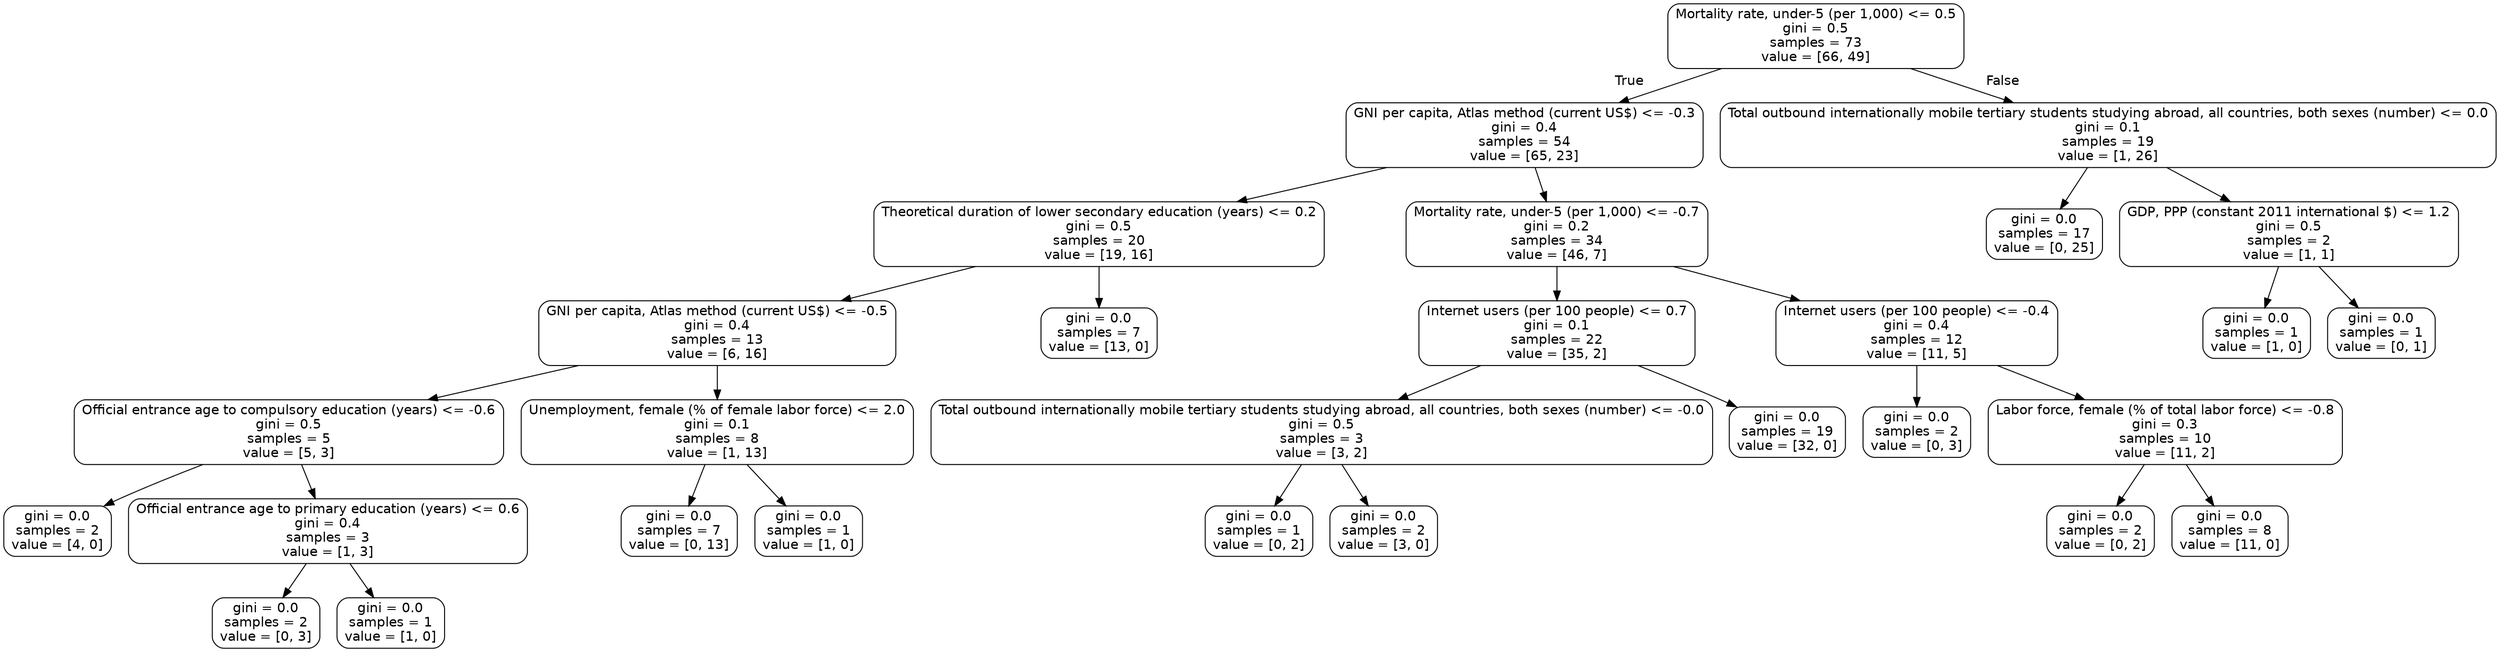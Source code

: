 digraph Tree {
node [shape=box, style="rounded", color="black", fontname=helvetica] ;
edge [fontname=helvetica] ;
0 [label="Mortality rate, under-5 (per 1,000) <= 0.5\ngini = 0.5\nsamples = 73\nvalue = [66, 49]"] ;
1 [label="GNI per capita, Atlas method (current US$) <= -0.3\ngini = 0.4\nsamples = 54\nvalue = [65, 23]"] ;
0 -> 1 [labeldistance=2.5, labelangle=45, headlabel="True"] ;
2 [label="Theoretical duration of lower secondary education (years) <= 0.2\ngini = 0.5\nsamples = 20\nvalue = [19, 16]"] ;
1 -> 2 ;
3 [label="GNI per capita, Atlas method (current US$) <= -0.5\ngini = 0.4\nsamples = 13\nvalue = [6, 16]"] ;
2 -> 3 ;
4 [label="Official entrance age to compulsory education (years) <= -0.6\ngini = 0.5\nsamples = 5\nvalue = [5, 3]"] ;
3 -> 4 ;
5 [label="gini = 0.0\nsamples = 2\nvalue = [4, 0]"] ;
4 -> 5 ;
6 [label="Official entrance age to primary education (years) <= 0.6\ngini = 0.4\nsamples = 3\nvalue = [1, 3]"] ;
4 -> 6 ;
7 [label="gini = 0.0\nsamples = 2\nvalue = [0, 3]"] ;
6 -> 7 ;
8 [label="gini = 0.0\nsamples = 1\nvalue = [1, 0]"] ;
6 -> 8 ;
9 [label="Unemployment, female (% of female labor force) <= 2.0\ngini = 0.1\nsamples = 8\nvalue = [1, 13]"] ;
3 -> 9 ;
10 [label="gini = 0.0\nsamples = 7\nvalue = [0, 13]"] ;
9 -> 10 ;
11 [label="gini = 0.0\nsamples = 1\nvalue = [1, 0]"] ;
9 -> 11 ;
12 [label="gini = 0.0\nsamples = 7\nvalue = [13, 0]"] ;
2 -> 12 ;
13 [label="Mortality rate, under-5 (per 1,000) <= -0.7\ngini = 0.2\nsamples = 34\nvalue = [46, 7]"] ;
1 -> 13 ;
14 [label="Internet users (per 100 people) <= 0.7\ngini = 0.1\nsamples = 22\nvalue = [35, 2]"] ;
13 -> 14 ;
15 [label="Total outbound internationally mobile tertiary students studying abroad, all countries, both sexes (number) <= -0.0\ngini = 0.5\nsamples = 3\nvalue = [3, 2]"] ;
14 -> 15 ;
16 [label="gini = 0.0\nsamples = 1\nvalue = [0, 2]"] ;
15 -> 16 ;
17 [label="gini = 0.0\nsamples = 2\nvalue = [3, 0]"] ;
15 -> 17 ;
18 [label="gini = 0.0\nsamples = 19\nvalue = [32, 0]"] ;
14 -> 18 ;
19 [label="Internet users (per 100 people) <= -0.4\ngini = 0.4\nsamples = 12\nvalue = [11, 5]"] ;
13 -> 19 ;
20 [label="gini = 0.0\nsamples = 2\nvalue = [0, 3]"] ;
19 -> 20 ;
21 [label="Labor force, female (% of total labor force) <= -0.8\ngini = 0.3\nsamples = 10\nvalue = [11, 2]"] ;
19 -> 21 ;
22 [label="gini = 0.0\nsamples = 2\nvalue = [0, 2]"] ;
21 -> 22 ;
23 [label="gini = 0.0\nsamples = 8\nvalue = [11, 0]"] ;
21 -> 23 ;
24 [label="Total outbound internationally mobile tertiary students studying abroad, all countries, both sexes (number) <= 0.0\ngini = 0.1\nsamples = 19\nvalue = [1, 26]"] ;
0 -> 24 [labeldistance=2.5, labelangle=-45, headlabel="False"] ;
25 [label="gini = 0.0\nsamples = 17\nvalue = [0, 25]"] ;
24 -> 25 ;
26 [label="GDP, PPP (constant 2011 international $) <= 1.2\ngini = 0.5\nsamples = 2\nvalue = [1, 1]"] ;
24 -> 26 ;
27 [label="gini = 0.0\nsamples = 1\nvalue = [1, 0]"] ;
26 -> 27 ;
28 [label="gini = 0.0\nsamples = 1\nvalue = [0, 1]"] ;
26 -> 28 ;
}